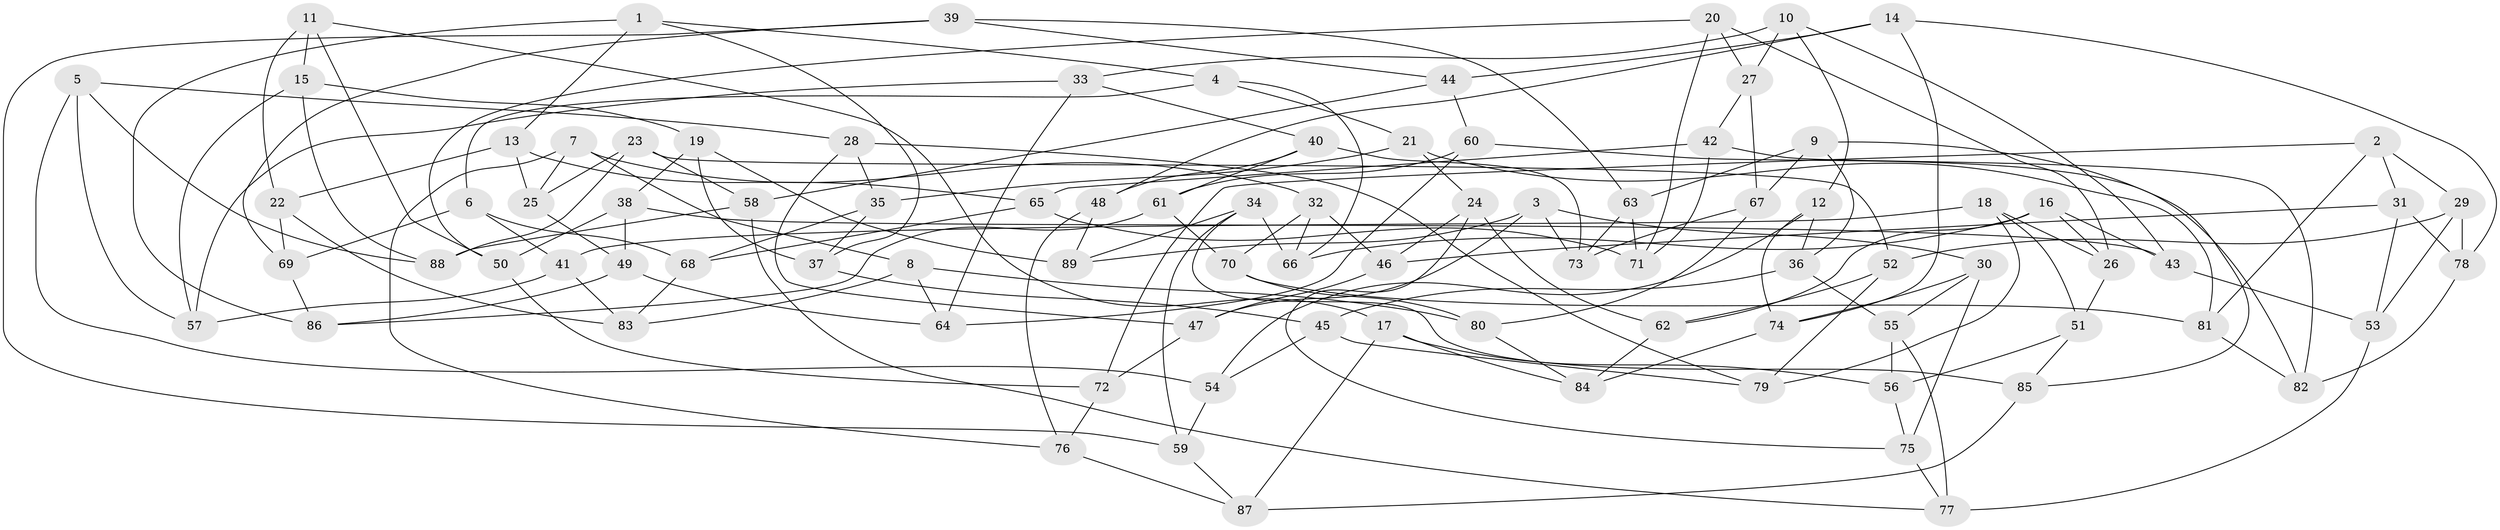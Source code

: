 // Generated by graph-tools (version 1.1) at 2025/02/03/09/25 03:02:53]
// undirected, 89 vertices, 178 edges
graph export_dot {
graph [start="1"]
  node [color=gray90,style=filled];
  1;
  2;
  3;
  4;
  5;
  6;
  7;
  8;
  9;
  10;
  11;
  12;
  13;
  14;
  15;
  16;
  17;
  18;
  19;
  20;
  21;
  22;
  23;
  24;
  25;
  26;
  27;
  28;
  29;
  30;
  31;
  32;
  33;
  34;
  35;
  36;
  37;
  38;
  39;
  40;
  41;
  42;
  43;
  44;
  45;
  46;
  47;
  48;
  49;
  50;
  51;
  52;
  53;
  54;
  55;
  56;
  57;
  58;
  59;
  60;
  61;
  62;
  63;
  64;
  65;
  66;
  67;
  68;
  69;
  70;
  71;
  72;
  73;
  74;
  75;
  76;
  77;
  78;
  79;
  80;
  81;
  82;
  83;
  84;
  85;
  86;
  87;
  88;
  89;
  1 -- 13;
  1 -- 86;
  1 -- 4;
  1 -- 37;
  2 -- 72;
  2 -- 31;
  2 -- 81;
  2 -- 29;
  3 -- 89;
  3 -- 30;
  3 -- 73;
  3 -- 47;
  4 -- 21;
  4 -- 66;
  4 -- 6;
  5 -- 28;
  5 -- 57;
  5 -- 88;
  5 -- 54;
  6 -- 68;
  6 -- 69;
  6 -- 41;
  7 -- 32;
  7 -- 8;
  7 -- 76;
  7 -- 25;
  8 -- 64;
  8 -- 83;
  8 -- 80;
  9 -- 67;
  9 -- 36;
  9 -- 85;
  9 -- 63;
  10 -- 33;
  10 -- 12;
  10 -- 43;
  10 -- 27;
  11 -- 17;
  11 -- 15;
  11 -- 50;
  11 -- 22;
  12 -- 74;
  12 -- 54;
  12 -- 36;
  13 -- 25;
  13 -- 65;
  13 -- 22;
  14 -- 44;
  14 -- 74;
  14 -- 78;
  14 -- 48;
  15 -- 19;
  15 -- 88;
  15 -- 57;
  16 -- 43;
  16 -- 66;
  16 -- 26;
  16 -- 62;
  17 -- 84;
  17 -- 87;
  17 -- 56;
  18 -- 79;
  18 -- 26;
  18 -- 51;
  18 -- 41;
  19 -- 89;
  19 -- 37;
  19 -- 38;
  20 -- 26;
  20 -- 50;
  20 -- 27;
  20 -- 71;
  21 -- 24;
  21 -- 81;
  21 -- 35;
  22 -- 69;
  22 -- 83;
  23 -- 25;
  23 -- 88;
  23 -- 52;
  23 -- 58;
  24 -- 75;
  24 -- 46;
  24 -- 62;
  25 -- 49;
  26 -- 51;
  27 -- 67;
  27 -- 42;
  28 -- 47;
  28 -- 35;
  28 -- 79;
  29 -- 78;
  29 -- 53;
  29 -- 52;
  30 -- 74;
  30 -- 55;
  30 -- 75;
  31 -- 78;
  31 -- 53;
  31 -- 46;
  32 -- 46;
  32 -- 66;
  32 -- 70;
  33 -- 64;
  33 -- 57;
  33 -- 40;
  34 -- 59;
  34 -- 85;
  34 -- 66;
  34 -- 89;
  35 -- 37;
  35 -- 68;
  36 -- 45;
  36 -- 55;
  37 -- 45;
  38 -- 43;
  38 -- 49;
  38 -- 50;
  39 -- 69;
  39 -- 63;
  39 -- 44;
  39 -- 59;
  40 -- 61;
  40 -- 73;
  40 -- 48;
  41 -- 57;
  41 -- 83;
  42 -- 71;
  42 -- 65;
  42 -- 82;
  43 -- 53;
  44 -- 58;
  44 -- 60;
  45 -- 54;
  45 -- 79;
  46 -- 47;
  47 -- 72;
  48 -- 89;
  48 -- 76;
  49 -- 86;
  49 -- 64;
  50 -- 72;
  51 -- 56;
  51 -- 85;
  52 -- 79;
  52 -- 62;
  53 -- 77;
  54 -- 59;
  55 -- 56;
  55 -- 77;
  56 -- 75;
  58 -- 77;
  58 -- 88;
  59 -- 87;
  60 -- 64;
  60 -- 61;
  60 -- 82;
  61 -- 86;
  61 -- 70;
  62 -- 84;
  63 -- 73;
  63 -- 71;
  65 -- 71;
  65 -- 68;
  67 -- 73;
  67 -- 80;
  68 -- 83;
  69 -- 86;
  70 -- 80;
  70 -- 81;
  72 -- 76;
  74 -- 84;
  75 -- 77;
  76 -- 87;
  78 -- 82;
  80 -- 84;
  81 -- 82;
  85 -- 87;
}
